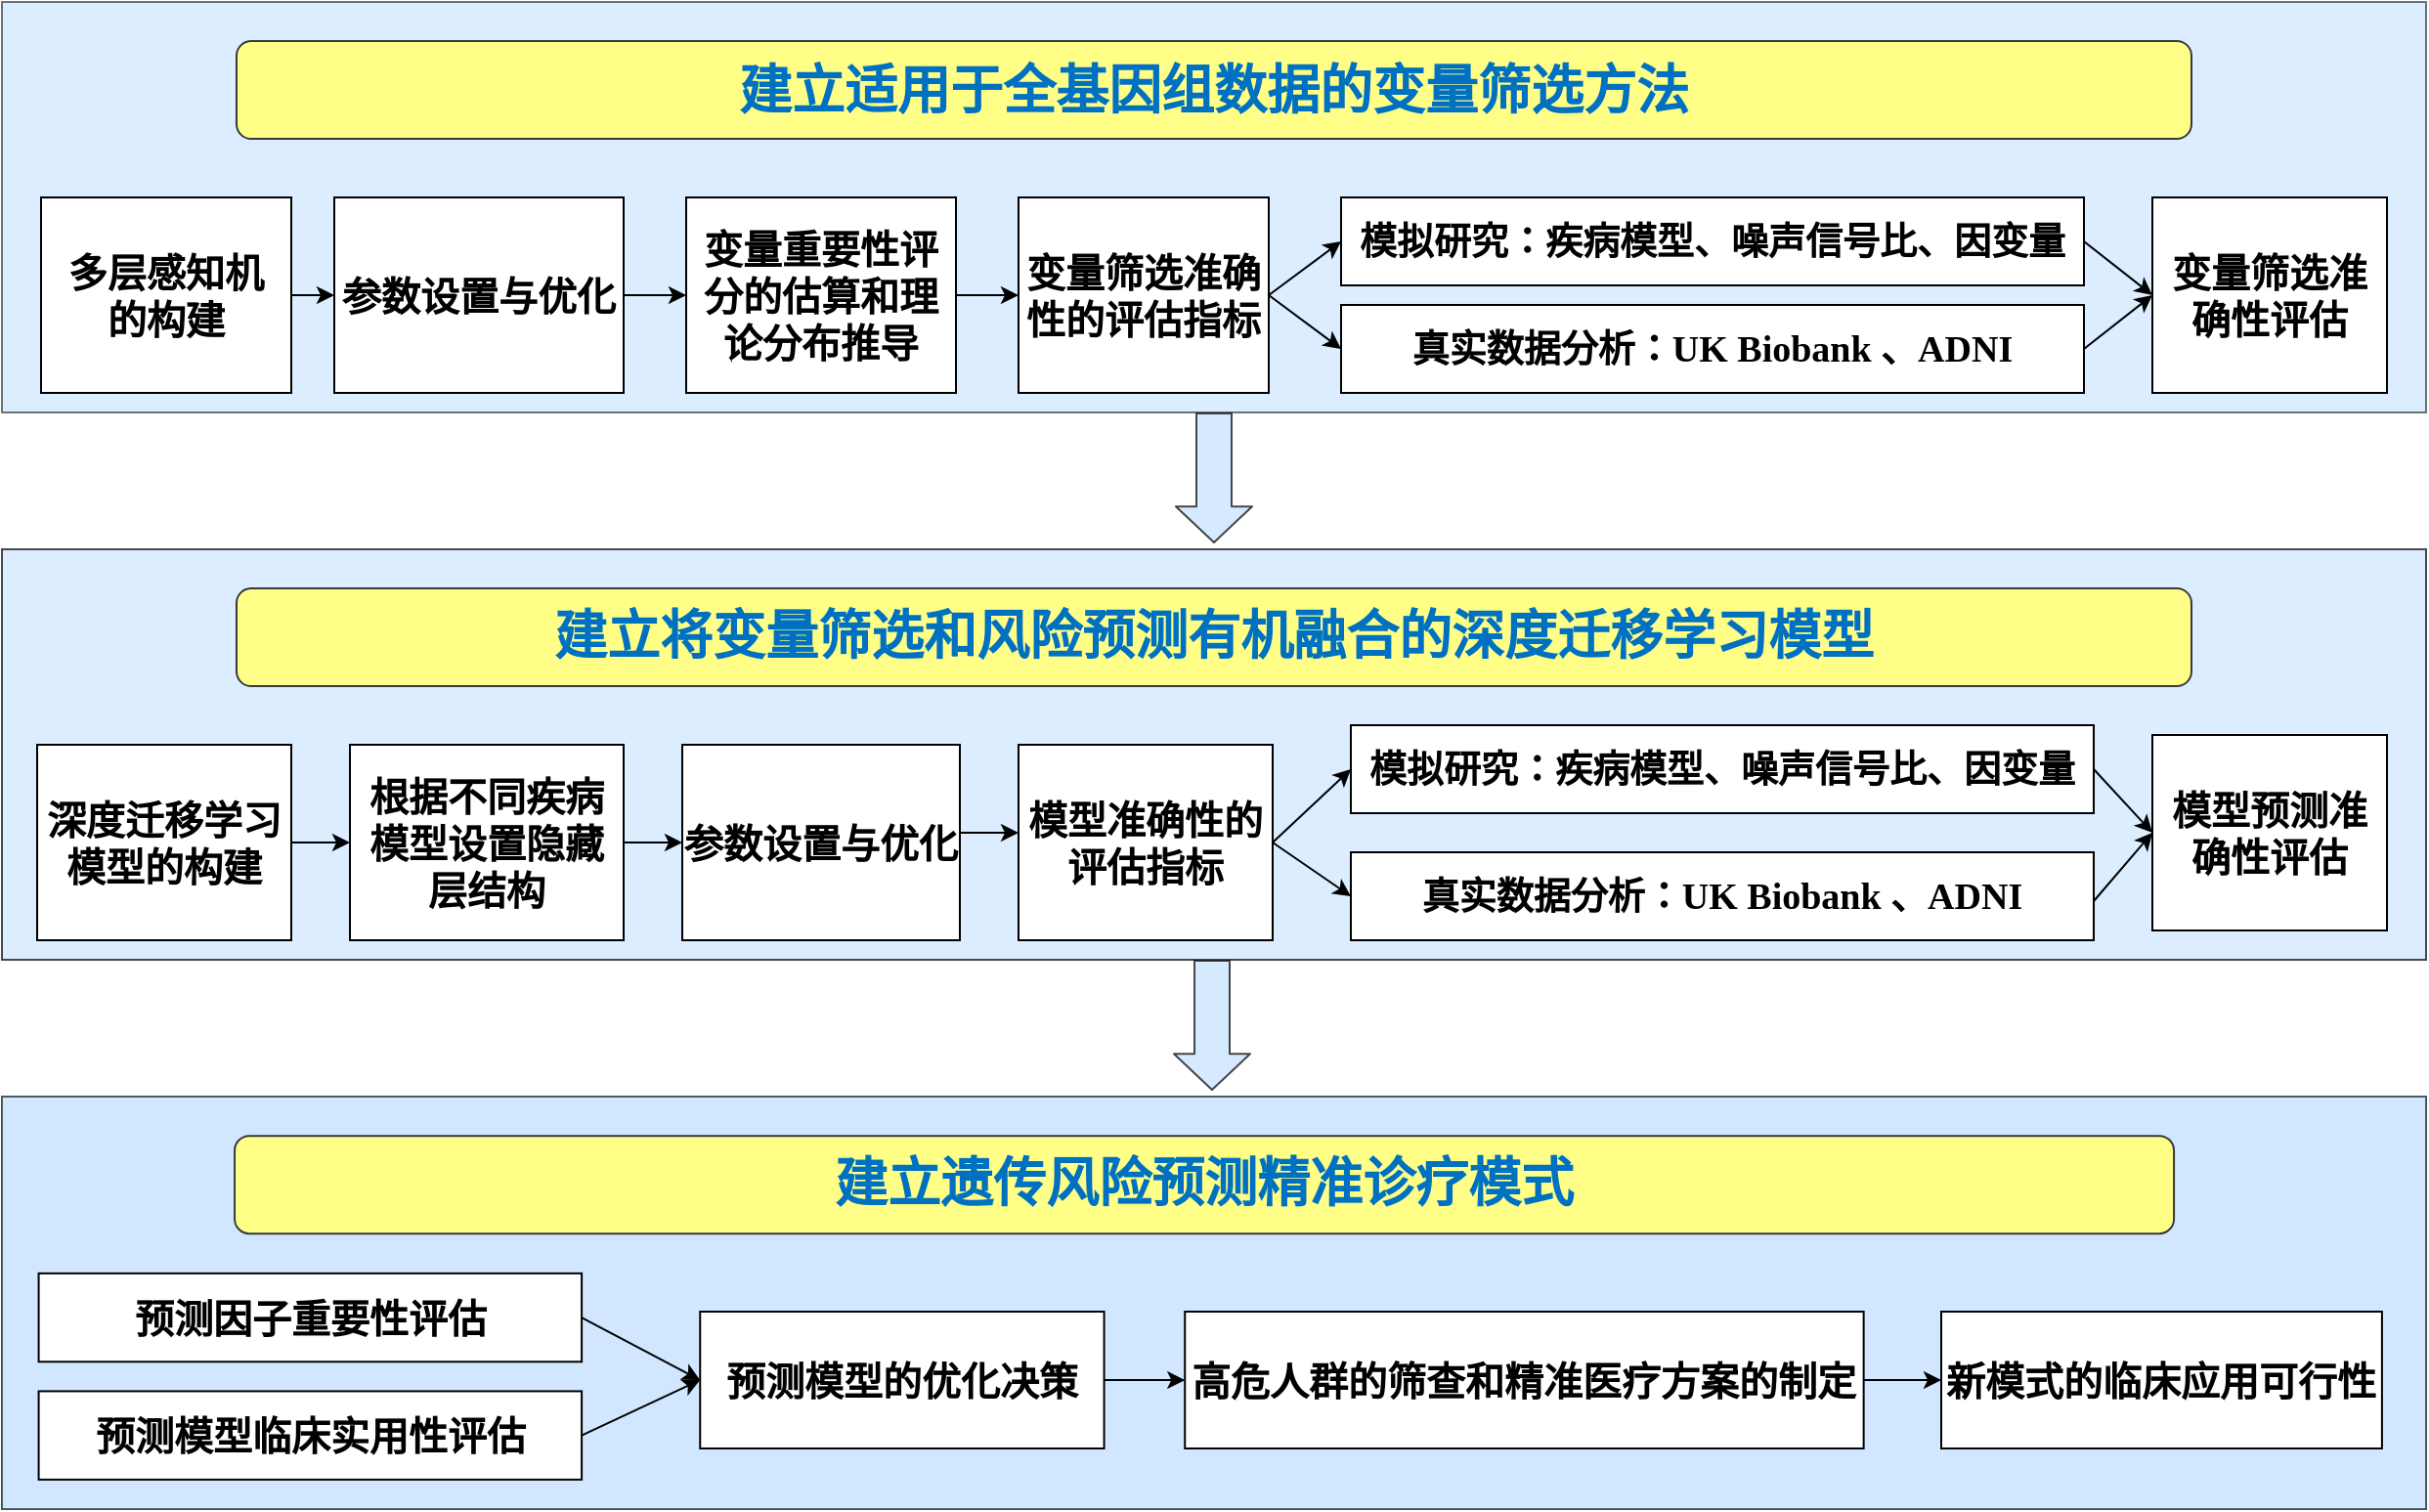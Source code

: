 <mxfile version="14.4.8" type="github">
  <diagram id="Qysw3-rOo7-g8x6gWeUs" name="Page-1">
    <mxGraphModel dx="782" dy="381" grid="1" gridSize="10" guides="1" tooltips="1" connect="1" arrows="1" fold="1" page="1" pageScale="1" pageWidth="700" pageHeight="1000" math="0" shadow="0">
      <root>
        <mxCell id="0" />
        <mxCell id="1" parent="0" />
        <mxCell id="IYrFxxv-hgy3-oWXNiMI-65" value="" style="rounded=0;whiteSpace=wrap;html=1;fontColor=#ffffff;opacity=70;fillColor=#CCE5FF;" parent="1" vertex="1">
          <mxGeometry x="80" y="350" width="1240" height="210" as="geometry" />
        </mxCell>
        <mxCell id="IYrFxxv-hgy3-oWXNiMI-7" value="&lt;font style=&quot;font-size: 27px;&quot;&gt;&lt;b style=&quot;font-size: 27px;&quot;&gt;&lt;span style=&quot;font-family: kaiti; color: rgb(0, 112, 193); font-size: 27px;&quot; lang=&quot;ZH-CN&quot;&gt;建立将变量筛选和风险预测有机融合的深度迁移学习模型&lt;/span&gt;&lt;/b&gt;&lt;/font&gt;" style="rounded=1;whiteSpace=wrap;html=1;fillColor=#ffff88;strokeColor=#36393d;fontSize=27;" parent="1" vertex="1">
          <mxGeometry x="200" y="370" width="1000" height="50" as="geometry" />
        </mxCell>
        <mxCell id="IYrFxxv-hgy3-oWXNiMI-47" style="edgeStyle=orthogonalEdgeStyle;rounded=0;orthogonalLoop=1;jettySize=auto;html=1;exitX=0.5;exitY=1;exitDx=0;exitDy=0;" parent="1" source="IYrFxxv-hgy3-oWXNiMI-7" target="IYrFxxv-hgy3-oWXNiMI-7" edge="1">
          <mxGeometry x="50" y="320" as="geometry" />
        </mxCell>
        <mxCell id="IYrFxxv-hgy3-oWXNiMI-8" value="&lt;font style=&quot;font-size: 20px&quot;&gt;深度迁移学习模型的构建&lt;/font&gt;" style="rounded=0;whiteSpace=wrap;html=1;fontStyle=1" parent="1" vertex="1">
          <mxGeometry x="98" y="450" width="130" height="100" as="geometry" />
        </mxCell>
        <mxCell id="IYrFxxv-hgy3-oWXNiMI-12" value="&lt;font style=&quot;font-size: 20px&quot;&gt;参数设置与优化&lt;/font&gt;" style="rounded=0;whiteSpace=wrap;html=1;fontStyle=1" parent="1" vertex="1">
          <mxGeometry x="428" y="450" width="142" height="100" as="geometry" />
        </mxCell>
        <mxCell id="IYrFxxv-hgy3-oWXNiMI-13" value="&lt;font style=&quot;font-size: 20px&quot;&gt;模型准确性的评估指标&lt;/font&gt;" style="rounded=0;whiteSpace=wrap;html=1;fontStyle=1" parent="1" vertex="1">
          <mxGeometry x="600" y="450" width="130" height="100" as="geometry" />
        </mxCell>
        <mxCell id="IYrFxxv-hgy3-oWXNiMI-52" value="" style="edgeStyle=orthogonalEdgeStyle;rounded=0;orthogonalLoop=1;jettySize=auto;html=1;" parent="1" source="IYrFxxv-hgy3-oWXNiMI-12" target="IYrFxxv-hgy3-oWXNiMI-13" edge="1">
          <mxGeometry x="100" y="390" as="geometry">
            <Array as="points">
              <mxPoint x="588" y="495" />
              <mxPoint x="588" y="495" />
            </Array>
          </mxGeometry>
        </mxCell>
        <mxCell id="IYrFxxv-hgy3-oWXNiMI-51" value="" style="edgeStyle=orthogonalEdgeStyle;rounded=0;orthogonalLoop=1;jettySize=auto;html=1;" parent="1" source="IYrFxxv-hgy3-oWXNiMI-17" target="IYrFxxv-hgy3-oWXNiMI-12" edge="1">
          <mxGeometry x="100" y="390" as="geometry" />
        </mxCell>
        <mxCell id="IYrFxxv-hgy3-oWXNiMI-17" value="&lt;font style=&quot;font-size: 20px&quot;&gt;根据不同疾病模型设置隐藏层结构&lt;/font&gt;" style="rounded=0;whiteSpace=wrap;html=1;fontStyle=1" parent="1" vertex="1">
          <mxGeometry x="258" y="450" width="140" height="100" as="geometry" />
        </mxCell>
        <mxCell id="IYrFxxv-hgy3-oWXNiMI-50" value="" style="edgeStyle=orthogonalEdgeStyle;rounded=0;orthogonalLoop=1;jettySize=auto;html=1;" parent="1" source="IYrFxxv-hgy3-oWXNiMI-8" target="IYrFxxv-hgy3-oWXNiMI-17" edge="1">
          <mxGeometry x="100" y="390" as="geometry" />
        </mxCell>
        <mxCell id="IYrFxxv-hgy3-oWXNiMI-63" value="" style="rounded=0;whiteSpace=wrap;html=1;strokeColor=#36393d;labelPosition=left;verticalLabelPosition=middle;align=right;verticalAlign=middle;fillColor=#CCE5FF;opacity=70;" parent="1" vertex="1">
          <mxGeometry x="80" y="70" width="1240" height="210" as="geometry" />
        </mxCell>
        <mxCell id="IYrFxxv-hgy3-oWXNiMI-73" value="" style="group;fontSize=27;opacity=70;strokeColor=#23445d;fillColor=#CCE5FF;fontStyle=1" parent="1" vertex="1" connectable="0">
          <mxGeometry x="80" y="630" width="1240" height="211" as="geometry" />
        </mxCell>
        <mxCell id="IYrFxxv-hgy3-oWXNiMI-72" value="" style="rounded=0;whiteSpace=wrap;html=1;strokeColor=#36393d;opacity=70;fillColor=#CCE5FF;" parent="IYrFxxv-hgy3-oWXNiMI-73" vertex="1">
          <mxGeometry width="1240.0" height="211" as="geometry" />
        </mxCell>
        <mxCell id="IYrFxxv-hgy3-oWXNiMI-28" value="&lt;b style=&quot;font-size: 27px;&quot;&gt;&lt;span style=&quot;font-size: 27px; font-family: kaiti; color: rgb(0, 112, 193);&quot; lang=&quot;ZH-CN&quot;&gt;建立遗传风险预测精准诊疗模式&lt;/span&gt;&lt;/b&gt;" style="rounded=1;whiteSpace=wrap;html=1;fillColor=#ffff88;strokeColor=#36393d;fontSize=27;" parent="IYrFxxv-hgy3-oWXNiMI-73" vertex="1">
          <mxGeometry x="119.036" y="20.092" width="992" height="50" as="geometry" />
        </mxCell>
        <mxCell id="IYrFxxv-hgy3-oWXNiMI-38" value="&lt;font style=&quot;font-size: 20px&quot;&gt;预测因子重要性评估&lt;/font&gt;" style="rounded=0;whiteSpace=wrap;html=1;fontStyle=1" parent="IYrFxxv-hgy3-oWXNiMI-73" vertex="1">
          <mxGeometry x="18.788" y="90.425" width="277.76" height="45.214" as="geometry" />
        </mxCell>
        <mxCell id="IYrFxxv-hgy3-oWXNiMI-39" value="&lt;font style=&quot;font-size: 20px&quot;&gt;预测模型临床实用性评估&lt;/font&gt;" style="rounded=0;whiteSpace=wrap;html=1;fontStyle=1" parent="IYrFxxv-hgy3-oWXNiMI-73" vertex="1">
          <mxGeometry x="18.788" y="150.714" width="277.76" height="45.214" as="geometry" />
        </mxCell>
        <mxCell id="IYrFxxv-hgy3-oWXNiMI-40" value="&lt;font style=&quot;font-size: 20px&quot;&gt;预测模型的优化决策&lt;/font&gt;" style="rounded=0;whiteSpace=wrap;html=1;fontStyle=1" parent="IYrFxxv-hgy3-oWXNiMI-73" vertex="1">
          <mxGeometry x="357.12" y="109.999" width="206.663" height="70" as="geometry" />
        </mxCell>
        <mxCell id="IYrFxxv-hgy3-oWXNiMI-43" value="&lt;font style=&quot;font-size: 20px&quot;&gt;高危人群的筛查和精准医疗方案的制定&lt;/font&gt;" style="whiteSpace=wrap;html=1;rounded=0;fontStyle=1" parent="IYrFxxv-hgy3-oWXNiMI-73" vertex="1">
          <mxGeometry x="605.12" y="110" width="347.2" height="70" as="geometry" />
        </mxCell>
        <mxCell id="IYrFxxv-hgy3-oWXNiMI-45" value="&lt;font style=&quot;font-size: 20px&quot;&gt;新模式的临床应用可行性&lt;/font&gt;" style="whiteSpace=wrap;html=1;rounded=0;fontStyle=1" parent="IYrFxxv-hgy3-oWXNiMI-73" vertex="1">
          <mxGeometry x="992.002" y="109.995" width="225.455" height="70" as="geometry" />
        </mxCell>
        <mxCell id="Z3c_T7rNbFuGF1LWqC6E-1" value="" style="endArrow=classic;html=1;exitX=1;exitY=0.5;exitDx=0;exitDy=0;entryX=0;entryY=0.5;entryDx=0;entryDy=0;" parent="IYrFxxv-hgy3-oWXNiMI-73" source="IYrFxxv-hgy3-oWXNiMI-38" target="IYrFxxv-hgy3-oWXNiMI-40" edge="1">
          <mxGeometry width="50" height="50" relative="1" as="geometry">
            <mxPoint x="582.424" y="257.889" as="sourcePoint" />
            <mxPoint x="676.364" y="199.278" as="targetPoint" />
          </mxGeometry>
        </mxCell>
        <mxCell id="Z3c_T7rNbFuGF1LWqC6E-2" value="" style="endArrow=classic;html=1;exitX=1;exitY=0.5;exitDx=0;exitDy=0;entryX=0;entryY=0.5;entryDx=0;entryDy=0;" parent="IYrFxxv-hgy3-oWXNiMI-73" source="IYrFxxv-hgy3-oWXNiMI-39" target="IYrFxxv-hgy3-oWXNiMI-40" edge="1">
          <mxGeometry width="50" height="50" relative="1" as="geometry">
            <mxPoint x="582.424" y="257.889" as="sourcePoint" />
            <mxPoint x="676.364" y="199.278" as="targetPoint" />
          </mxGeometry>
        </mxCell>
        <mxCell id="Z3c_T7rNbFuGF1LWqC6E-3" value="" style="endArrow=classic;html=1;exitX=1;exitY=0.5;exitDx=0;exitDy=0;entryX=0;entryY=0.5;entryDx=0;entryDy=0;" parent="IYrFxxv-hgy3-oWXNiMI-73" source="IYrFxxv-hgy3-oWXNiMI-40" target="IYrFxxv-hgy3-oWXNiMI-43" edge="1">
          <mxGeometry width="50" height="50" relative="1" as="geometry">
            <mxPoint x="582.424" y="257.889" as="sourcePoint" />
            <mxPoint x="676.364" y="199.278" as="targetPoint" />
          </mxGeometry>
        </mxCell>
        <mxCell id="Z3c_T7rNbFuGF1LWqC6E-4" value="" style="endArrow=classic;html=1;exitX=1;exitY=0.5;exitDx=0;exitDy=0;entryX=0;entryY=0.5;entryDx=0;entryDy=0;" parent="IYrFxxv-hgy3-oWXNiMI-73" source="IYrFxxv-hgy3-oWXNiMI-43" target="IYrFxxv-hgy3-oWXNiMI-45" edge="1">
          <mxGeometry width="50" height="50" relative="1" as="geometry">
            <mxPoint x="582.424" y="257.889" as="sourcePoint" />
            <mxPoint x="676.364" y="199.278" as="targetPoint" />
          </mxGeometry>
        </mxCell>
        <mxCell id="PtDsFU5MatIJV5hEr-nG-1" value="" style="endArrow=classic;html=1;exitX=1;exitY=0.5;exitDx=0;exitDy=0;entryX=0;entryY=0.5;entryDx=0;entryDy=0;" parent="1" source="IYrFxxv-hgy3-oWXNiMI-14" target="PtDsFU5MatIJV5hEr-nG-2" edge="1">
          <mxGeometry width="50" height="50" relative="1" as="geometry">
            <mxPoint x="700" y="590" as="sourcePoint" />
            <mxPoint x="750" y="220" as="targetPoint" />
          </mxGeometry>
        </mxCell>
        <mxCell id="PtDsFU5MatIJV5hEr-nG-2" value="&lt;div style=&quot;font-size: 19px&quot;&gt;模拟研究：疾病模型、噪声信号比、因变量&lt;/div&gt;" style="rounded=0;whiteSpace=wrap;html=1;align=center;fontStyle=1" parent="1" vertex="1">
          <mxGeometry x="765" y="170" width="380" height="45" as="geometry" />
        </mxCell>
        <mxCell id="PtDsFU5MatIJV5hEr-nG-3" value="&lt;div style=&quot;font-size: 19px&quot;&gt;&lt;font style=&quot;font-size: 19px&quot; face=&quot;Times New Roman&quot;&gt;真实数据分析：&lt;/font&gt;&lt;font style=&quot;font-size: 19px&quot; face=&quot;Times New Roman&quot;&gt;UK Biobank 、ADNI&lt;/font&gt;&lt;/div&gt;" style="rounded=0;whiteSpace=wrap;html=1;align=center;fontStyle=1" parent="1" vertex="1">
          <mxGeometry x="765" y="225" width="380" height="45" as="geometry" />
        </mxCell>
        <mxCell id="PtDsFU5MatIJV5hEr-nG-4" value="" style="endArrow=classic;html=1;exitX=1;exitY=0.5;exitDx=0;exitDy=0;entryX=0;entryY=0.5;entryDx=0;entryDy=0;" parent="1" source="IYrFxxv-hgy3-oWXNiMI-14" target="PtDsFU5MatIJV5hEr-nG-3" edge="1">
          <mxGeometry width="50" height="50" relative="1" as="geometry">
            <mxPoint x="700" y="590" as="sourcePoint" />
            <mxPoint x="750" y="540" as="targetPoint" />
          </mxGeometry>
        </mxCell>
        <mxCell id="PtDsFU5MatIJV5hEr-nG-5" value="&lt;font style=&quot;font-size: 20px&quot;&gt;变量筛选准确性评估&lt;/font&gt;" style="rounded=0;whiteSpace=wrap;html=1;fontStyle=1" parent="1" vertex="1">
          <mxGeometry x="1180" y="170" width="120" height="100" as="geometry" />
        </mxCell>
        <mxCell id="PtDsFU5MatIJV5hEr-nG-8" value="&lt;div style=&quot;font-size: 19px&quot;&gt;模拟研究：疾病模型、噪声信号比、因变量&lt;/div&gt;" style="rounded=0;whiteSpace=wrap;html=1;fontStyle=1" parent="1" vertex="1">
          <mxGeometry x="770" y="440" width="380" height="45" as="geometry" />
        </mxCell>
        <mxCell id="PtDsFU5MatIJV5hEr-nG-10" value="&lt;span style=&quot;font-size: 20px&quot;&gt;模型预测准确性评估&lt;/span&gt;" style="rounded=0;whiteSpace=wrap;html=1;fontStyle=1" parent="1" vertex="1">
          <mxGeometry x="1180" y="445" width="120" height="100" as="geometry" />
        </mxCell>
        <mxCell id="PtDsFU5MatIJV5hEr-nG-13" value="" style="endArrow=classic;html=1;exitX=1;exitY=0.5;exitDx=0;exitDy=0;entryX=0;entryY=0.5;entryDx=0;entryDy=0;" parent="1" source="IYrFxxv-hgy3-oWXNiMI-13" target="PtDsFU5MatIJV5hEr-nG-8" edge="1">
          <mxGeometry width="50" height="50" relative="1" as="geometry">
            <mxPoint x="700" y="590" as="sourcePoint" />
            <mxPoint x="750" y="540" as="targetPoint" />
          </mxGeometry>
        </mxCell>
        <mxCell id="PtDsFU5MatIJV5hEr-nG-14" value="" style="endArrow=classic;html=1;exitX=1;exitY=0.5;exitDx=0;exitDy=0;entryX=0;entryY=0.5;entryDx=0;entryDy=0;" parent="1" source="IYrFxxv-hgy3-oWXNiMI-13" target="DPukLD4_2zA5wbx1gpW1-1" edge="1">
          <mxGeometry width="50" height="50" relative="1" as="geometry">
            <mxPoint x="700" y="590" as="sourcePoint" />
            <mxPoint x="780" y="460" as="targetPoint" />
          </mxGeometry>
        </mxCell>
        <mxCell id="IYrFxxv-hgy3-oWXNiMI-1" value="&lt;div style=&quot;font-size: 20px&quot;&gt;&lt;font style=&quot;font-size: 20px&quot;&gt;多层感知机&lt;/font&gt;&lt;/div&gt;&lt;div style=&quot;font-size: 20px&quot;&gt;&lt;font style=&quot;font-size: 20px&quot;&gt;的构建&lt;/font&gt;&lt;/div&gt;" style="rounded=0;whiteSpace=wrap;html=1;strokeWidth=1;labelPosition=center;verticalLabelPosition=middle;align=center;verticalAlign=middle;gradientColor=#ffffff;fontStyle=1" parent="1" vertex="1">
          <mxGeometry x="100" y="170" width="128" height="100" as="geometry" />
        </mxCell>
        <mxCell id="IYrFxxv-hgy3-oWXNiMI-3" value="&lt;font style=&quot;font-size: 20px&quot;&gt;参数设置与优化&lt;/font&gt;" style="whiteSpace=wrap;html=1;rounded=0;fontStyle=1" parent="1" vertex="1">
          <mxGeometry x="250" y="170" width="148" height="100" as="geometry" />
        </mxCell>
        <mxCell id="IYrFxxv-hgy3-oWXNiMI-4" value="" style="edgeStyle=orthogonalEdgeStyle;rounded=0;orthogonalLoop=1;jettySize=auto;html=1;" parent="1" source="IYrFxxv-hgy3-oWXNiMI-1" target="IYrFxxv-hgy3-oWXNiMI-3" edge="1">
          <mxGeometry x="60" y="170" as="geometry" />
        </mxCell>
        <mxCell id="IYrFxxv-hgy3-oWXNiMI-5" value="&lt;font style=&quot;font-size: 20px&quot;&gt;变量重要性评分的估算和理论分布推导&lt;/font&gt;" style="whiteSpace=wrap;html=1;rounded=0;fontStyle=1" parent="1" vertex="1">
          <mxGeometry x="430" y="170" width="138" height="100" as="geometry" />
        </mxCell>
        <mxCell id="IYrFxxv-hgy3-oWXNiMI-6" value="" style="edgeStyle=orthogonalEdgeStyle;rounded=0;orthogonalLoop=1;jettySize=auto;html=1;" parent="1" source="IYrFxxv-hgy3-oWXNiMI-3" target="IYrFxxv-hgy3-oWXNiMI-5" edge="1">
          <mxGeometry x="60" y="170" as="geometry" />
        </mxCell>
        <mxCell id="IYrFxxv-hgy3-oWXNiMI-14" value="&lt;font style=&quot;font-size: 20px&quot;&gt;变量筛选准确性的评估指标&lt;/font&gt;" style="rounded=0;whiteSpace=wrap;html=1;fontStyle=1" parent="1" vertex="1">
          <mxGeometry x="600" y="170" width="128" height="100" as="geometry" />
        </mxCell>
        <mxCell id="IYrFxxv-hgy3-oWXNiMI-48" value="" style="edgeStyle=orthogonalEdgeStyle;rounded=0;orthogonalLoop=1;jettySize=auto;html=1;" parent="1" source="IYrFxxv-hgy3-oWXNiMI-5" target="IYrFxxv-hgy3-oWXNiMI-14" edge="1">
          <mxGeometry x="60" y="170" as="geometry" />
        </mxCell>
        <mxCell id="IYrFxxv-hgy3-oWXNiMI-2" value="&lt;font style=&quot;font-size: 27px;&quot;&gt;&lt;span style=&quot;font-size: 27px;&quot;&gt;&lt;span style=&quot;font-family: kaiti; color: rgb(0, 112, 193); font-size: 27px;&quot; lang=&quot;ZH-CN&quot;&gt;建立适用于全基因组数据的变量筛选方法&lt;/span&gt;&lt;/span&gt;&lt;/font&gt;" style="rounded=1;whiteSpace=wrap;html=1;fillColor=#ffff88;strokeColor=#36393d;fontStyle=1;fontSize=27;spacingTop=2;spacingLeft=0;rotation=0;align=center;" parent="1" vertex="1">
          <mxGeometry x="200" y="90" width="1000" height="50" as="geometry" />
        </mxCell>
        <mxCell id="DPukLD4_2zA5wbx1gpW1-1" value="&lt;div style=&quot;font-size: 19px&quot;&gt;&lt;font style=&quot;font-size: 19px&quot; face=&quot;Times New Roman&quot;&gt;真实数据分析：&lt;/font&gt;&lt;font style=&quot;font-size: 19px&quot; face=&quot;Times New Roman&quot;&gt;UK Biobank 、ADNI&lt;/font&gt;&lt;/div&gt;" style="rounded=0;whiteSpace=wrap;html=1;align=center;fontStyle=1" parent="1" vertex="1">
          <mxGeometry x="770" y="505" width="380" height="45" as="geometry" />
        </mxCell>
        <mxCell id="DPukLD4_2zA5wbx1gpW1-8" value="" style="shape=flexArrow;endArrow=classic;html=1;width=18;endSize=5.79;opacity=80;fillColor=#CCE5FF;strokeColor=#1A1A1A;" parent="1" edge="1">
          <mxGeometry width="50" height="50" relative="1" as="geometry">
            <mxPoint x="700" y="280" as="sourcePoint" />
            <mxPoint x="700" y="347" as="targetPoint" />
          </mxGeometry>
        </mxCell>
        <mxCell id="DPukLD4_2zA5wbx1gpW1-10" value="" style="endArrow=classic;html=1;exitX=1;exitY=0.5;exitDx=0;exitDy=0;entryX=0;entryY=0.5;entryDx=0;entryDy=0;" parent="1" source="PtDsFU5MatIJV5hEr-nG-3" target="PtDsFU5MatIJV5hEr-nG-5" edge="1">
          <mxGeometry width="50" height="50" relative="1" as="geometry">
            <mxPoint x="1140" y="270" as="sourcePoint" />
            <mxPoint x="1190" y="220" as="targetPoint" />
          </mxGeometry>
        </mxCell>
        <mxCell id="DPukLD4_2zA5wbx1gpW1-11" value="" style="endArrow=classic;html=1;exitX=1;exitY=0.5;exitDx=0;exitDy=0;" parent="1" source="PtDsFU5MatIJV5hEr-nG-2" edge="1">
          <mxGeometry width="50" height="50" relative="1" as="geometry">
            <mxPoint x="1150" y="190" as="sourcePoint" />
            <mxPoint x="1180" y="220" as="targetPoint" />
            <Array as="points" />
          </mxGeometry>
        </mxCell>
        <mxCell id="DPukLD4_2zA5wbx1gpW1-12" value="" style="endArrow=classic;html=1;entryX=0;entryY=0.5;entryDx=0;entryDy=0;" parent="1" target="PtDsFU5MatIJV5hEr-nG-10" edge="1">
          <mxGeometry width="50" height="50" relative="1" as="geometry">
            <mxPoint x="1150" y="530" as="sourcePoint" />
            <mxPoint x="1200" y="485" as="targetPoint" />
          </mxGeometry>
        </mxCell>
        <mxCell id="DPukLD4_2zA5wbx1gpW1-13" value="" style="endArrow=classic;html=1;entryX=0;entryY=0.5;entryDx=0;entryDy=0;exitX=1;exitY=0.5;exitDx=0;exitDy=0;" parent="1" source="PtDsFU5MatIJV5hEr-nG-8" target="PtDsFU5MatIJV5hEr-nG-10" edge="1">
          <mxGeometry width="50" height="50" relative="1" as="geometry">
            <mxPoint x="1150" y="470" as="sourcePoint" />
            <mxPoint x="1200" y="420" as="targetPoint" />
          </mxGeometry>
        </mxCell>
        <mxCell id="DPukLD4_2zA5wbx1gpW1-14" value="" style="shape=flexArrow;endArrow=classic;html=1;width=18;endSize=5.79;opacity=80;fillColor=#CCE5FF;strokeColor=#1A1A1A;" parent="1" edge="1">
          <mxGeometry width="50" height="50" relative="1" as="geometry">
            <mxPoint x="699" y="560" as="sourcePoint" />
            <mxPoint x="699" y="627" as="targetPoint" />
          </mxGeometry>
        </mxCell>
      </root>
    </mxGraphModel>
  </diagram>
</mxfile>
